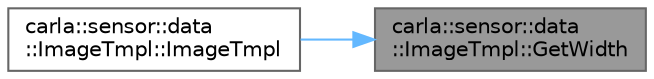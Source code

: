 digraph "carla::sensor::data::ImageTmpl::GetWidth"
{
 // INTERACTIVE_SVG=YES
 // LATEX_PDF_SIZE
  bgcolor="transparent";
  edge [fontname=Helvetica,fontsize=10,labelfontname=Helvetica,labelfontsize=10];
  node [fontname=Helvetica,fontsize=10,shape=box,height=0.2,width=0.4];
  rankdir="RL";
  Node1 [id="Node000001",label="carla::sensor::data\l::ImageTmpl::GetWidth",height=0.2,width=0.4,color="gray40", fillcolor="grey60", style="filled", fontcolor="black",tooltip="Get image width in pixels."];
  Node1 -> Node2 [id="edge1_Node000001_Node000002",dir="back",color="steelblue1",style="solid",tooltip=" "];
  Node2 [id="Node000002",label="carla::sensor::data\l::ImageTmpl::ImageTmpl",height=0.2,width=0.4,color="grey40", fillcolor="white", style="filled",URL="$df/d55/classcarla_1_1sensor_1_1data_1_1ImageTmpl.html#a5bd78e5b89873dba921d28268ed6d542",tooltip=" "];
}
